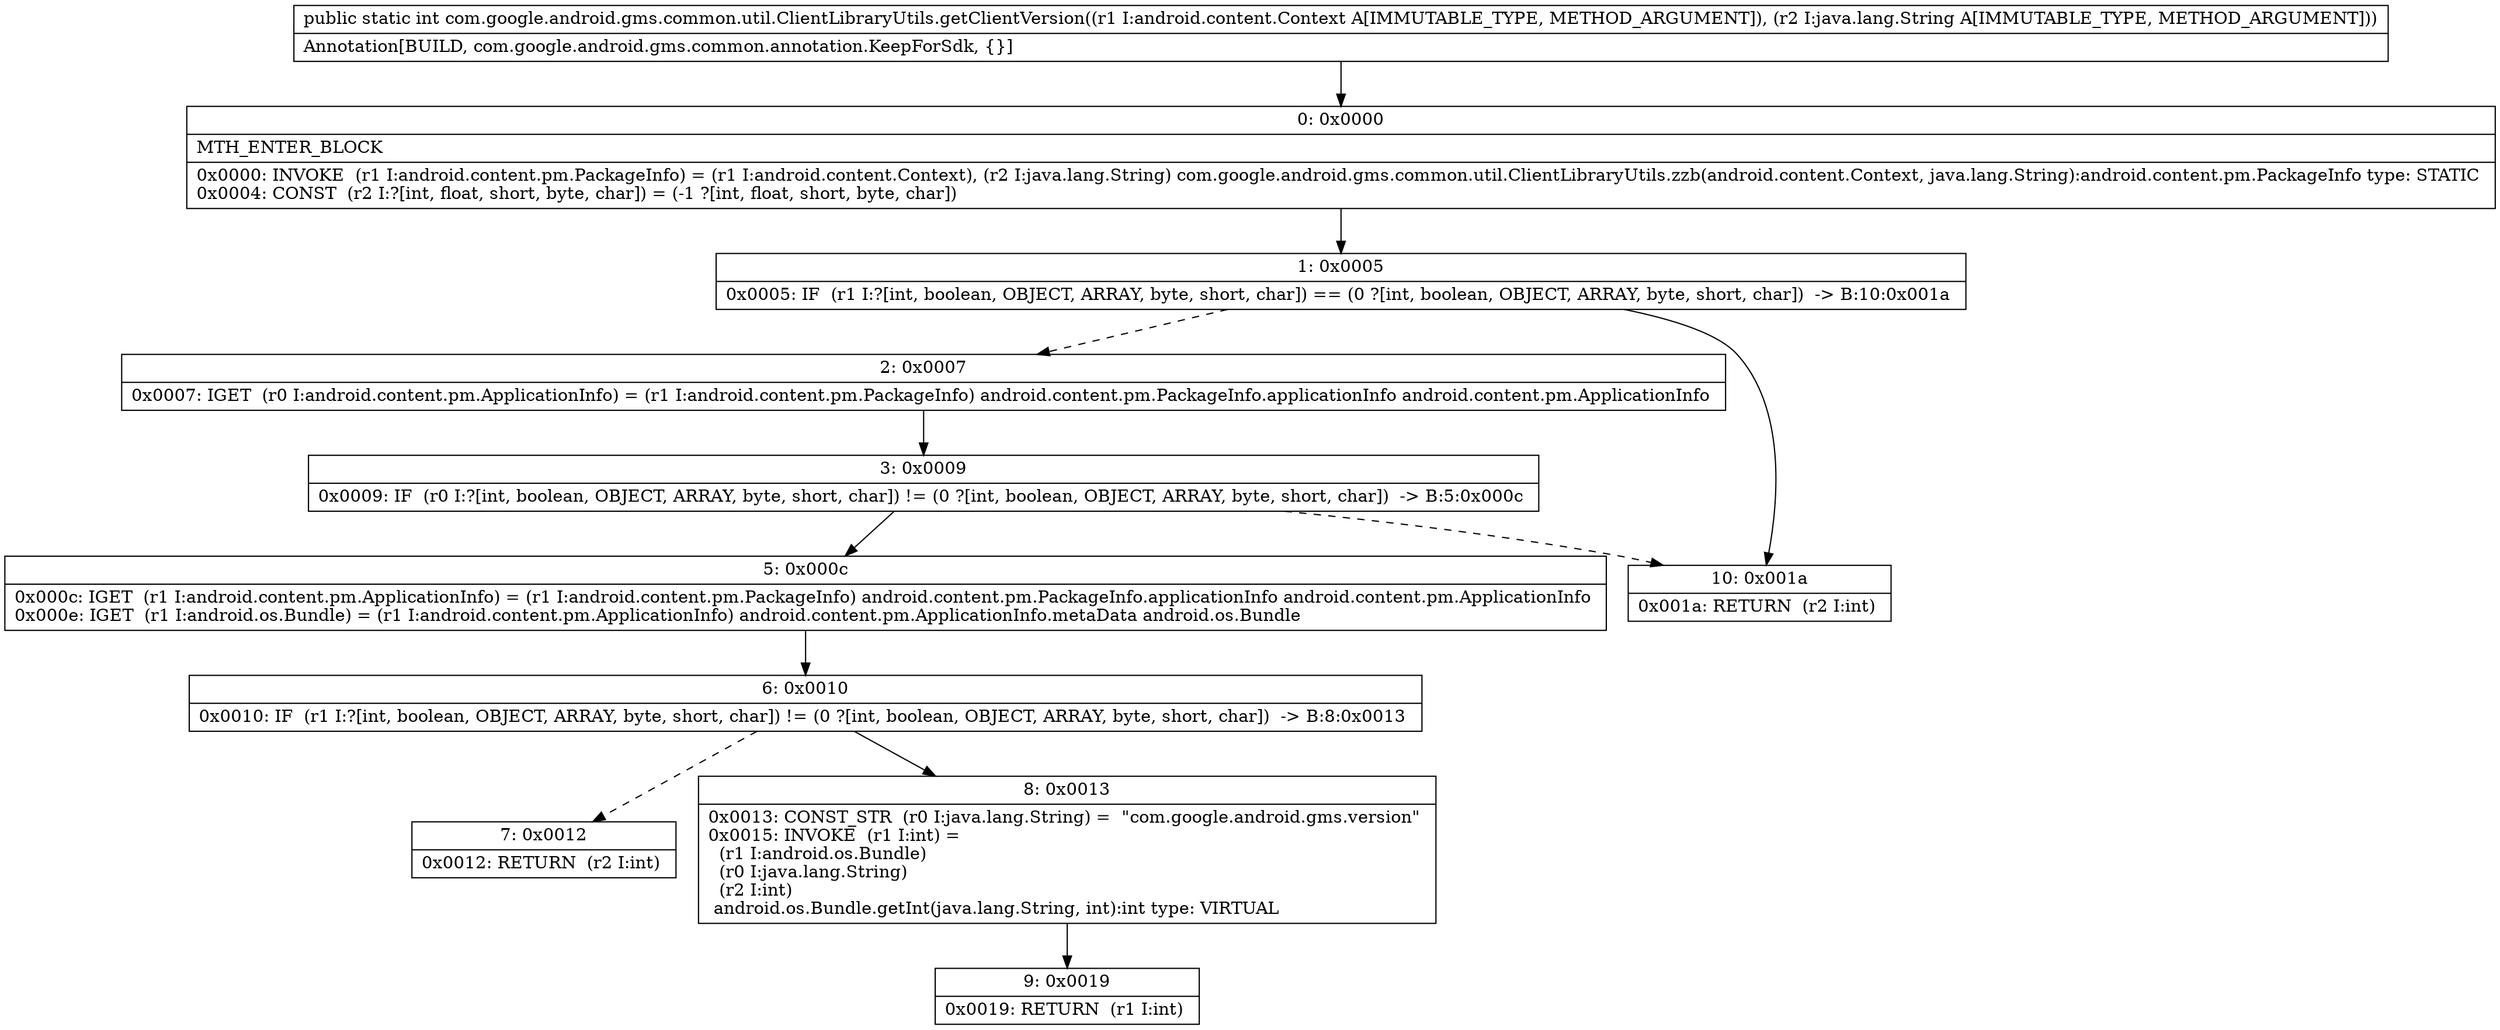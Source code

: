 digraph "CFG forcom.google.android.gms.common.util.ClientLibraryUtils.getClientVersion(Landroid\/content\/Context;Ljava\/lang\/String;)I" {
Node_0 [shape=record,label="{0\:\ 0x0000|MTH_ENTER_BLOCK\l|0x0000: INVOKE  (r1 I:android.content.pm.PackageInfo) = (r1 I:android.content.Context), (r2 I:java.lang.String) com.google.android.gms.common.util.ClientLibraryUtils.zzb(android.content.Context, java.lang.String):android.content.pm.PackageInfo type: STATIC \l0x0004: CONST  (r2 I:?[int, float, short, byte, char]) = (\-1 ?[int, float, short, byte, char]) \l}"];
Node_1 [shape=record,label="{1\:\ 0x0005|0x0005: IF  (r1 I:?[int, boolean, OBJECT, ARRAY, byte, short, char]) == (0 ?[int, boolean, OBJECT, ARRAY, byte, short, char])  \-\> B:10:0x001a \l}"];
Node_2 [shape=record,label="{2\:\ 0x0007|0x0007: IGET  (r0 I:android.content.pm.ApplicationInfo) = (r1 I:android.content.pm.PackageInfo) android.content.pm.PackageInfo.applicationInfo android.content.pm.ApplicationInfo \l}"];
Node_3 [shape=record,label="{3\:\ 0x0009|0x0009: IF  (r0 I:?[int, boolean, OBJECT, ARRAY, byte, short, char]) != (0 ?[int, boolean, OBJECT, ARRAY, byte, short, char])  \-\> B:5:0x000c \l}"];
Node_5 [shape=record,label="{5\:\ 0x000c|0x000c: IGET  (r1 I:android.content.pm.ApplicationInfo) = (r1 I:android.content.pm.PackageInfo) android.content.pm.PackageInfo.applicationInfo android.content.pm.ApplicationInfo \l0x000e: IGET  (r1 I:android.os.Bundle) = (r1 I:android.content.pm.ApplicationInfo) android.content.pm.ApplicationInfo.metaData android.os.Bundle \l}"];
Node_6 [shape=record,label="{6\:\ 0x0010|0x0010: IF  (r1 I:?[int, boolean, OBJECT, ARRAY, byte, short, char]) != (0 ?[int, boolean, OBJECT, ARRAY, byte, short, char])  \-\> B:8:0x0013 \l}"];
Node_7 [shape=record,label="{7\:\ 0x0012|0x0012: RETURN  (r2 I:int) \l}"];
Node_8 [shape=record,label="{8\:\ 0x0013|0x0013: CONST_STR  (r0 I:java.lang.String) =  \"com.google.android.gms.version\" \l0x0015: INVOKE  (r1 I:int) = \l  (r1 I:android.os.Bundle)\l  (r0 I:java.lang.String)\l  (r2 I:int)\l android.os.Bundle.getInt(java.lang.String, int):int type: VIRTUAL \l}"];
Node_9 [shape=record,label="{9\:\ 0x0019|0x0019: RETURN  (r1 I:int) \l}"];
Node_10 [shape=record,label="{10\:\ 0x001a|0x001a: RETURN  (r2 I:int) \l}"];
MethodNode[shape=record,label="{public static int com.google.android.gms.common.util.ClientLibraryUtils.getClientVersion((r1 I:android.content.Context A[IMMUTABLE_TYPE, METHOD_ARGUMENT]), (r2 I:java.lang.String A[IMMUTABLE_TYPE, METHOD_ARGUMENT]))  | Annotation[BUILD, com.google.android.gms.common.annotation.KeepForSdk, \{\}]\l}"];
MethodNode -> Node_0;
Node_0 -> Node_1;
Node_1 -> Node_2[style=dashed];
Node_1 -> Node_10;
Node_2 -> Node_3;
Node_3 -> Node_5;
Node_3 -> Node_10[style=dashed];
Node_5 -> Node_6;
Node_6 -> Node_7[style=dashed];
Node_6 -> Node_8;
Node_8 -> Node_9;
}

